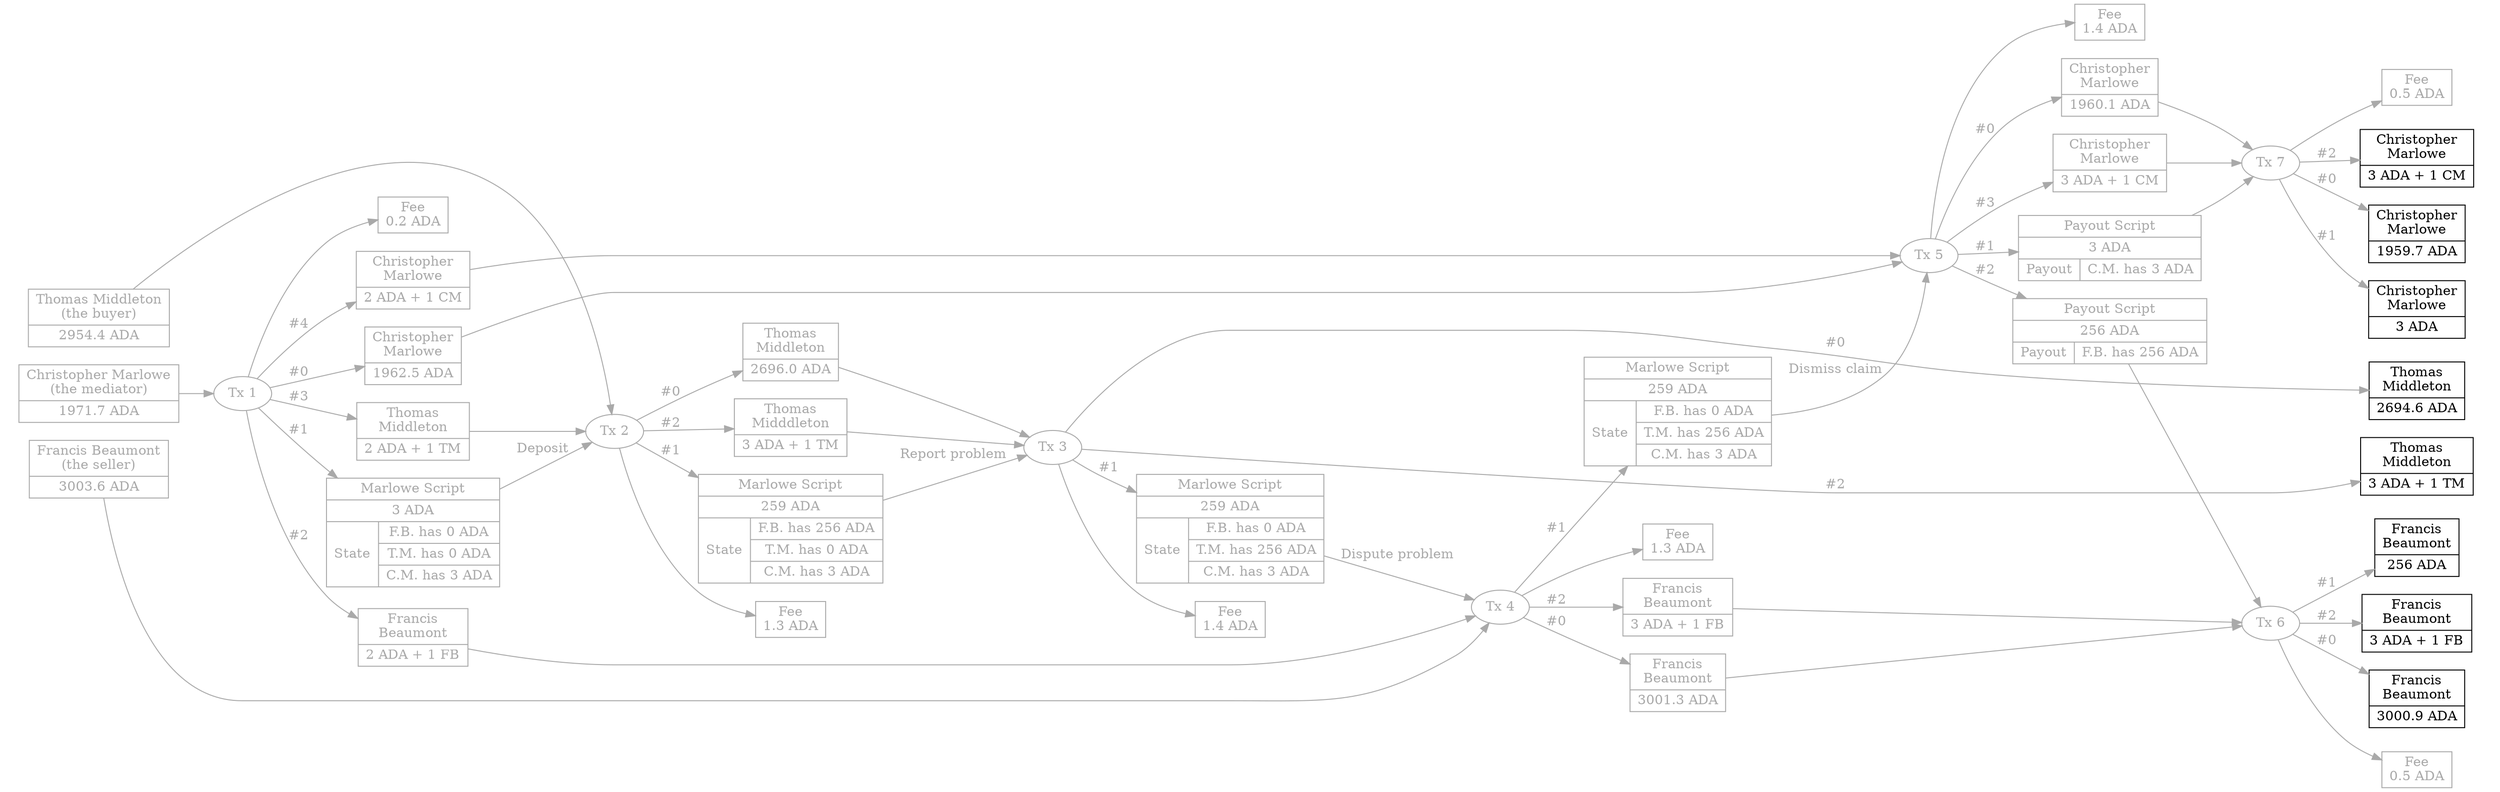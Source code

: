 digraph EscrowUtxos {


rankdir=LR

node [shape=record]


subgraph cluster_0m {

peripheries=0

Tx0MediatorAda [label="Christopher Marlowe\n(the mediator)|1971.7 ADA" color=darkgray fontcolor=darkgray]

Tx0SellerAda [label="Francis Beaumont\n(the seller)|3003.6 ADA" color=darkgray fontcolor=darkgray]

Tx0BuyerAda [label="Thomas Middleton\n(the buyer)|2954.4 ADA" color=darkgray fontcolor=darkgray]

}


Tx1 [shape=oval label="Tx 1" color=darkgray fontcolor=darkgray]

Tx0MediatorAda -> Tx1 [color=darkgray fontcolor=darkgray]


Tx1_1 [label="Marlowe Script|3 ADA|{State|{F.B. has 0 ADA|T.M. has 0 ADA|C.M. has 3 ADA}}" color=darkgray fontcolor=darkgray]

Tx1 -> Tx1_1 [label="#1" color=darkgray fontcolor=darkgray]


Tx1_0 [label="Christopher\nMarlowe|1962.5 ADA" color=darkgray fontcolor=darkgray]

Tx1 -> Tx1_0 [label="#0" color=darkgray fontcolor=darkgray]


Tx0MediatorToken [label="Christopher\nMarlowe|2 ADA + 1 CM" color=darkgray fontcolor=darkgray]

Tx1 -> Tx0MediatorToken [label="#4" color=darkgray fontcolor=darkgray]


Tx0SellerToken [label="Francis\nBeaumont|2 ADA + 1 FB" color=darkgray fontcolor=darkgray]

Tx1 -> Tx0SellerToken [label="#2" color=darkgray fontcolor=darkgray]


Tx0BuyerToken [label="Thomas\nMiddleton|2 ADA + 1 TM" color=darkgray fontcolor=darkgray]

Tx1 -> Tx0BuyerToken [label="#3" color=darkgray fontcolor=darkgray]


Tx1_Fee [label="Fee\n0.2 ADA" color=darkgray fontcolor=darkgray]

Tx1 -> Tx1_Fee [color=darkgray fontcolor=darkgray]


Tx2 [shape=oval label="Tx 2" color=darkgray fontcolor=darkgray]

Tx1_1 -> Tx2 [label="Deposit" color=darkgray fontcolor=darkgray]

Tx0BuyerAda -> Tx2 [color=darkgray fontcolor=darkgray]

Tx0BuyerToken -> Tx2 [color=darkgray fontcolor=darkgray]


subgraph cluster_2 {

peripheries=0

Tx2_0 [label="Thomas\nMiddleton|2696.0 ADA" color=darkgray fontcolor=darkgray]

Tx2_2 [label="Thomas\nMidddleton|3 ADA + 1 TM" color=darkgray fontcolor=darkgray]

}

Tx2 -> Tx2_0 [label="#0" color=darkgray fontcolor=darkgray]

Tx2 -> Tx2_2 [label="#2" color=darkgray fontcolor=darkgray]


Tx2_1 [label="Marlowe Script|259 ADA|{State|{F.B. has 256 ADA|T.M. has 0 ADA|C.M. has 3 ADA}}" color=darkgray fontcolor=darkgray]

Tx2 -> Tx2_1 [label="#1" color=darkgray fontcolor=darkgray]


Tx2_Fee [label="Fee\n1.3 ADA" color=darkgray fontcolor=darkgray]

Tx2 -> Tx2_Fee [color=darkgray fontcolor=darkgray]


Tx3 [shape=oval label="Tx 3" color=darkgray fontcolor=darkgray]

Tx2_1 -> Tx3 [label="Report problem" color=darkgray fontcolor=darkgray]

Tx2_0 -> Tx3 [color=darkgray fontcolor=darkgray]

Tx2_2 -> Tx3 [color=darkgray fontcolor=darkgray]


Tx3_1 [label="Marlowe Script|259 ADA|{State|{F.B. has 0 ADA|T.M. has 256 ADA|C.M. has 3 ADA}}" color=darkgray fontcolor=darkgray]

Tx3 -> Tx3_1 [label="#1" color=darkgray fontcolor=darkgray]


Tx3_Fee [label="Fee\n1.4 ADA" color=darkgray fontcolor=darkgray]

Tx3 -> Tx3_Fee [color=darkgray fontcolor=darkgray]


Tx4 [shape=oval label="Tx 4" color=darkgray fontcolor=darkgray]

Tx3_1 -> Tx4 [label="Dispute problem" color=darkgray fontcolor=darkgray]

Tx0SellerAda -> Tx4 [color=darkgray fontcolor=darkgray]

Tx0SellerToken -> Tx4 [color=darkgray fontcolor=darkgray]


subgraph cluster_4 {

peripheries=0

Tx4_0 [label="Francis\nBeaumont|3001.3 ADA" color=darkgray fontcolor=darkgray]

Tx4_2 [label="Francis\nBeaumont|3 ADA + 1 FB" color=darkgray fontcolor=darkgray]

}

Tx4 -> Tx4_0 [label="#0" color=darkgray fontcolor=darkgray]

Tx4 -> Tx4_2 [label="#2" color=darkgray fontcolor=darkgray]


Tx4_1 [label="Marlowe Script|259 ADA|{State|{F.B. has 0 ADA|T.M. has 256 ADA|C.M. has 3 ADA}}" color=darkgray fontcolor=darkgray]

Tx4 -> Tx4_1 [label="#1" color=darkgray fontcolor=darkgray]


Tx4_Fee [label="Fee\n1.3 ADA" color=darkgray fontcolor=darkgray]

Tx4 -> Tx4_Fee [color=darkgray fontcolor=darkgray]


Tx5 [shape=oval label="Tx 5" color=darkgray fontcolor=darkgray]

Tx4_1 -> Tx5 [label="Dismiss claim" color=darkgray fontcolor=darkgray]

Tx1_0 -> Tx5 [color=darkgray fontcolor=darkgray]

Tx0MediatorToken -> Tx5 [color=darkgray fontcolor=darkgray]


subgraph cluster_5 {

peripheries=0

Tx5_0 [label="Christopher\nMarlowe|1960.1 ADA" color=darkgray fontcolor=darkgray]

Tx5_3 [label="Christopher\nMarlowe|3 ADA + 1 CM" color=darkgray fontcolor=darkgray]

}

Tx5 -> Tx5_0 [label="#0" color=darkgray fontcolor=darkgray]

Tx5 -> Tx5_3 [label="#3" color=darkgray fontcolor=darkgray]


subgraph cluster_5p {

peripheries=0

Tx5_1 [label="Payout Script|3 ADA|{Payout|C.M. has 3 ADA}" color=darkgray fontcolor=darkgray]

Tx5_2 [label="Payout Script|256 ADA|{Payout|F.B. has 256 ADA}" color=darkgray fontcolor=darkgray]

}

Tx5 -> Tx5_1 [label="#1" color=darkgray fontcolor=darkgray]

Tx5 -> Tx5_2 [label="#2" color=darkgray fontcolor=darkgray]


Tx5_Fee [label="Fee\n1.4 ADA" color=darkgray fontcolor=darkgray]

Tx5 -> Tx5_Fee [color=darkgray fontcolor=darkgray]


Tx6 [shape=oval label="Tx 6" color=darkgray fontcolor=darkgray]

Tx4_0 -> Tx6 [color=darkgray fontcolor=darkgray]

Tx4_2 -> Tx6 [color=darkgray fontcolor=darkgray]

Tx5_2 -> Tx6 [color=darkgray fontcolor=darkgray]


Tx6_Fee [label="Fee\n0.5 ADA" color=darkgray fontcolor=darkgray]

Tx6 -> Tx6_Fee [color=darkgray fontcolor=darkgray]


Tx7 [shape=oval label="Tx 7" color=darkgray fontcolor=darkgray]

Tx5_0 -> Tx7 [color=darkgray fontcolor=darkgray]

Tx5_3 -> Tx7 [color=darkgray fontcolor=darkgray]

Tx5_1 -> Tx7 [color=darkgray fontcolor=darkgray]


Tx7_Fee [label="Fee\n0.5 ADA" color=darkgray fontcolor=darkgray]

Tx7 -> Tx7_Fee [color=darkgray fontcolor=darkgray]


subgraph cluster_x {

peripheries=0

  subgraph cluster_3 {

  peripheries=0

  Tx3_0 [label="Thomas\nMiddleton|2694.6 ADA" color=black fontcolor=black]

  Tx3_2 [label="Thomas\nMiddleton|3 ADA + 1 TM" color=black fontcolor=black]

  }

  subgraph cluster_6 {

  peripheries=0

  Tx6_0 [label="Francis\nBeaumont|3000.9 ADA" color=black fontcolor=black]

  Tx6_1 [label="Francis\nBeaumont|256 ADA" color=black fontcolor=black]

  Tx6_2 [label="Francis\nBeaumont|3 ADA + 1 FB" color=black fontcolor=black]

  }

  subgraph cluster_7 {

  peripheries=0

  Tx7_0 [label="Christopher\nMarlowe|1959.7 ADA" color=black fontcolor=black]

  Tx7_1 [label="Christopher\nMarlowe|3 ADA" color=black fontcolor=black]

  Tx7_2 [label="Christopher\nMarlowe|3 ADA + 1 CM" color=black fontcolor=black]

  }

}


Tx3 -> Tx3_0 [label="#0" color=darkgray fontcolor=darkgray]

Tx3 -> Tx3_2 [label="#2" color=darkgray fontcolor=darkgray]


Tx6 -> Tx6_0 [label="#0" color=darkgray fontcolor=darkgray]

Tx6 -> Tx6_1 [label="#1" color=darkgray fontcolor=darkgray]

Tx6 -> Tx6_2 [label="#2" color=darkgray fontcolor=darkgray]


Tx7 -> Tx7_0 [label="#0" color=darkgray fontcolor=darkgray]

Tx7 -> Tx7_1 [label="#1" color=darkgray fontcolor=darkgray]

Tx7 -> Tx7_2 [label="#2" color=darkgray fontcolor=darkgray]


}
